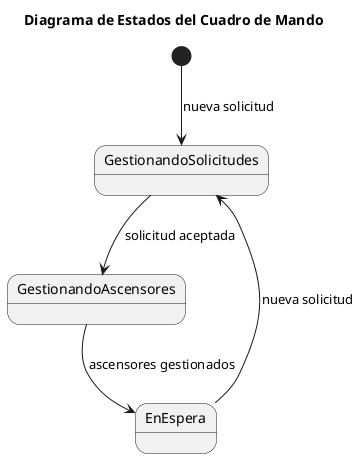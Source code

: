 @startuml Diagrama_de_Estados

title Diagrama de Estados del Cuadro de Mando

skinparam {
    NoteBackgroundColor #whiteSmoke
}

hide empty members

    [*] --> GestionandoSolicitudes : nueva solicitud
    GestionandoSolicitudes --> GestionandoAscensores : solicitud aceptada
    GestionandoAscensores --> EnEspera : ascensores gestionados
    EnEspera --> GestionandoSolicitudes : nueva solicitud
@enduml
```
